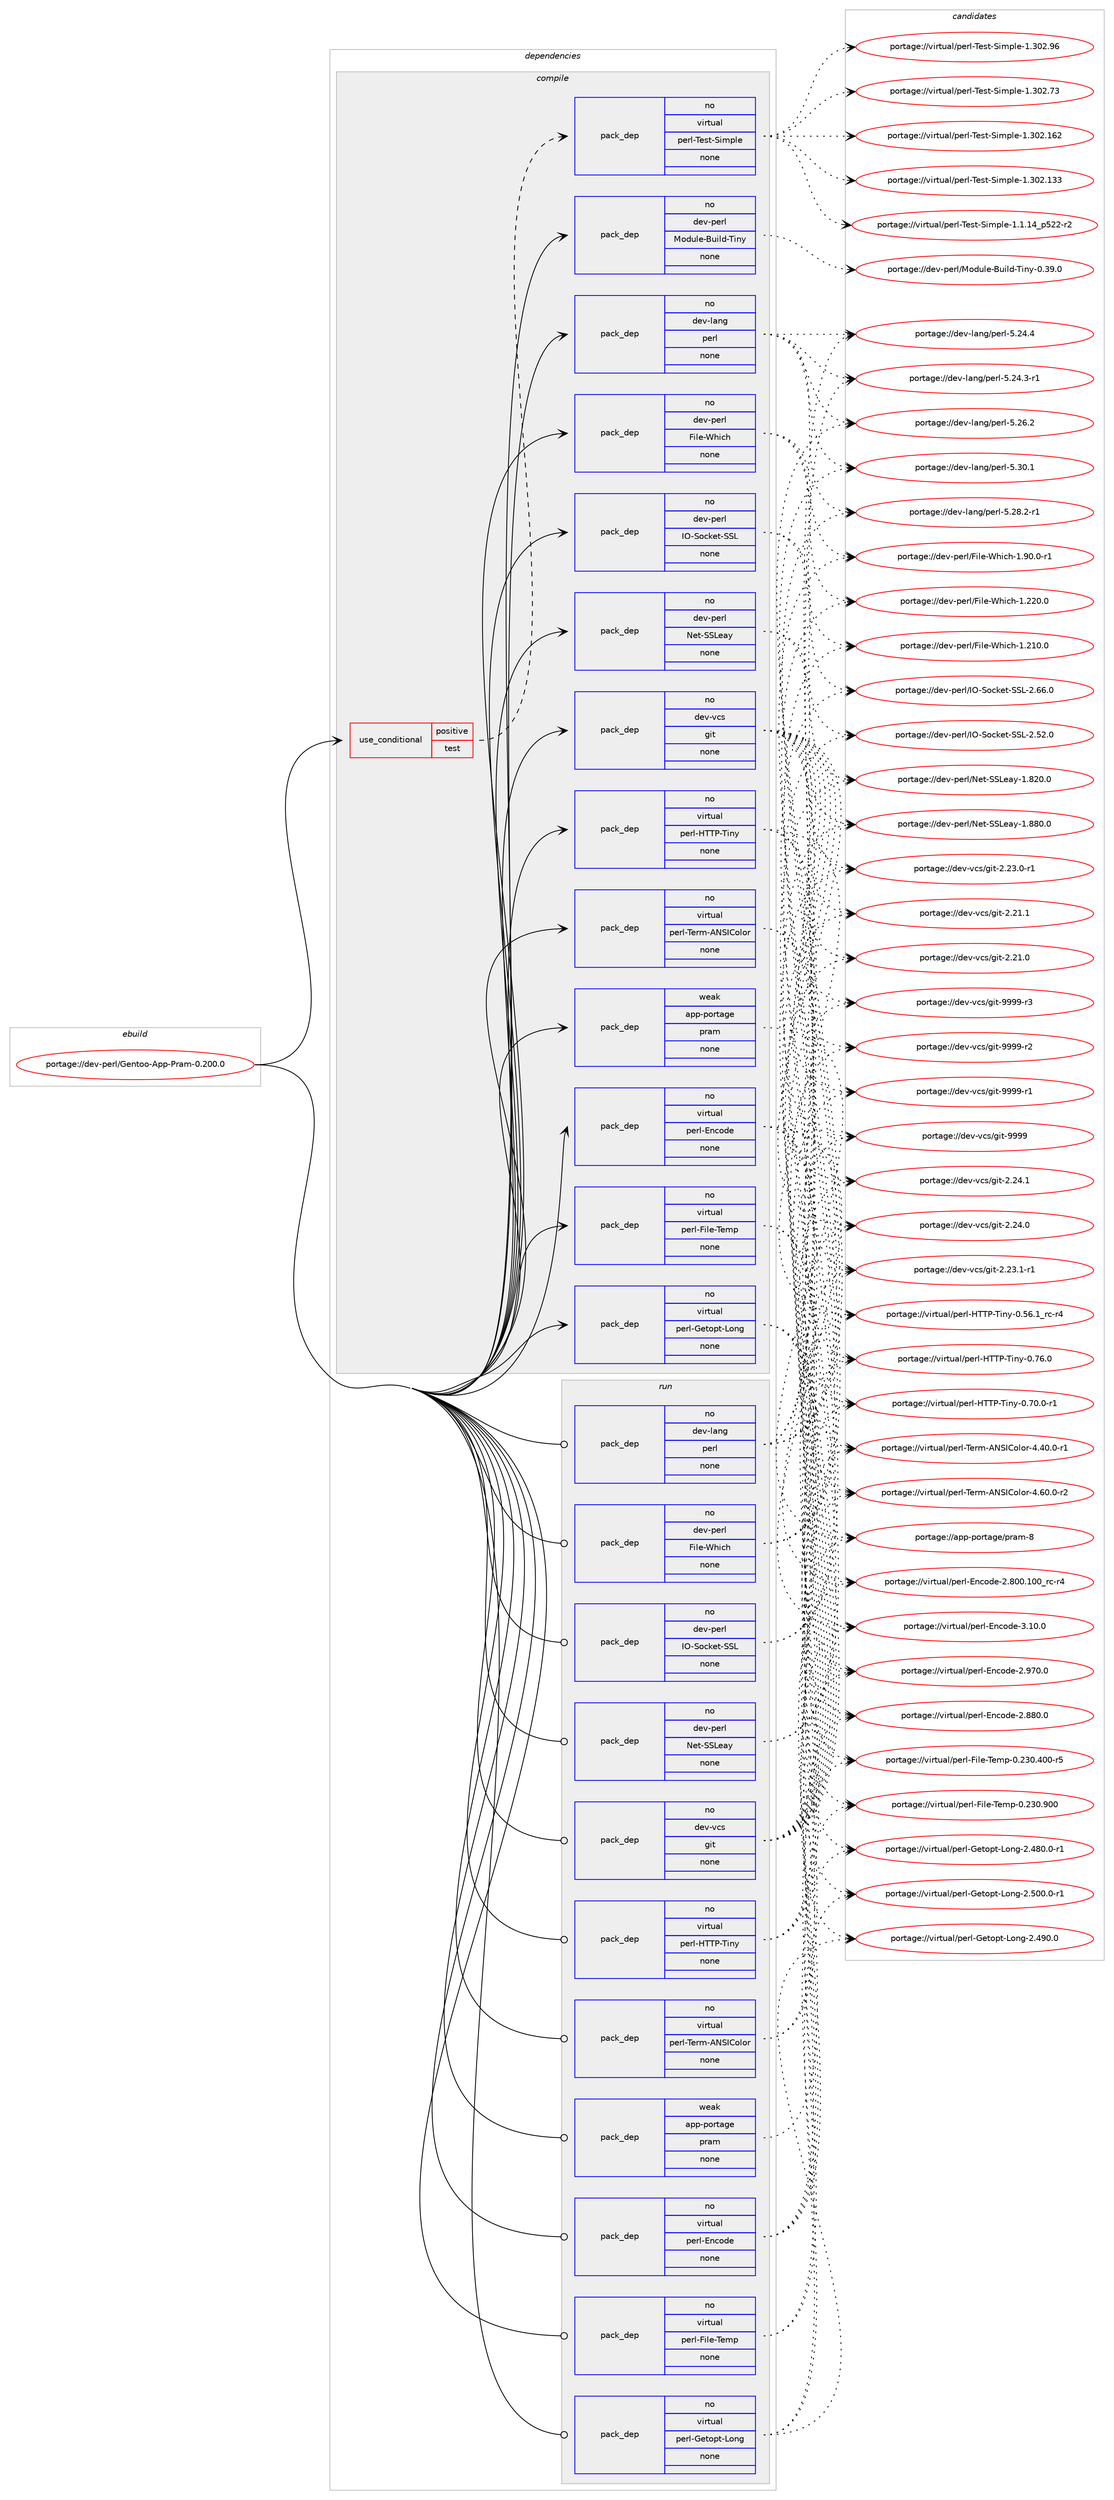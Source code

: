 digraph prolog {

# *************
# Graph options
# *************

newrank=true;
concentrate=true;
compound=true;
graph [rankdir=LR,fontname=Helvetica,fontsize=10,ranksep=1.5];#, ranksep=2.5, nodesep=0.2];
edge  [arrowhead=vee];
node  [fontname=Helvetica,fontsize=10];

# **********
# The ebuild
# **********

subgraph cluster_leftcol {
color=gray;
label=<<i>ebuild</i>>;
id [label="portage://dev-perl/Gentoo-App-Pram-0.200.0", color=red, width=4, href="../dev-perl/Gentoo-App-Pram-0.200.0.svg"];
}

# ****************
# The dependencies
# ****************

subgraph cluster_midcol {
color=gray;
label=<<i>dependencies</i>>;
subgraph cluster_compile {
fillcolor="#eeeeee";
style=filled;
label=<<i>compile</i>>;
subgraph cond122197 {
dependency493260 [label=<<TABLE BORDER="0" CELLBORDER="1" CELLSPACING="0" CELLPADDING="4"><TR><TD ROWSPAN="3" CELLPADDING="10">use_conditional</TD></TR><TR><TD>positive</TD></TR><TR><TD>test</TD></TR></TABLE>>, shape=none, color=red];
subgraph pack365977 {
dependency493261 [label=<<TABLE BORDER="0" CELLBORDER="1" CELLSPACING="0" CELLPADDING="4" WIDTH="220"><TR><TD ROWSPAN="6" CELLPADDING="30">pack_dep</TD></TR><TR><TD WIDTH="110">no</TD></TR><TR><TD>virtual</TD></TR><TR><TD>perl-Test-Simple</TD></TR><TR><TD>none</TD></TR><TR><TD></TD></TR></TABLE>>, shape=none, color=blue];
}
dependency493260:e -> dependency493261:w [weight=20,style="dashed",arrowhead="vee"];
}
id:e -> dependency493260:w [weight=20,style="solid",arrowhead="vee"];
subgraph pack365978 {
dependency493262 [label=<<TABLE BORDER="0" CELLBORDER="1" CELLSPACING="0" CELLPADDING="4" WIDTH="220"><TR><TD ROWSPAN="6" CELLPADDING="30">pack_dep</TD></TR><TR><TD WIDTH="110">no</TD></TR><TR><TD>dev-lang</TD></TR><TR><TD>perl</TD></TR><TR><TD>none</TD></TR><TR><TD></TD></TR></TABLE>>, shape=none, color=blue];
}
id:e -> dependency493262:w [weight=20,style="solid",arrowhead="vee"];
subgraph pack365979 {
dependency493263 [label=<<TABLE BORDER="0" CELLBORDER="1" CELLSPACING="0" CELLPADDING="4" WIDTH="220"><TR><TD ROWSPAN="6" CELLPADDING="30">pack_dep</TD></TR><TR><TD WIDTH="110">no</TD></TR><TR><TD>dev-perl</TD></TR><TR><TD>File-Which</TD></TR><TR><TD>none</TD></TR><TR><TD></TD></TR></TABLE>>, shape=none, color=blue];
}
id:e -> dependency493263:w [weight=20,style="solid",arrowhead="vee"];
subgraph pack365980 {
dependency493264 [label=<<TABLE BORDER="0" CELLBORDER="1" CELLSPACING="0" CELLPADDING="4" WIDTH="220"><TR><TD ROWSPAN="6" CELLPADDING="30">pack_dep</TD></TR><TR><TD WIDTH="110">no</TD></TR><TR><TD>dev-perl</TD></TR><TR><TD>IO-Socket-SSL</TD></TR><TR><TD>none</TD></TR><TR><TD></TD></TR></TABLE>>, shape=none, color=blue];
}
id:e -> dependency493264:w [weight=20,style="solid",arrowhead="vee"];
subgraph pack365981 {
dependency493265 [label=<<TABLE BORDER="0" CELLBORDER="1" CELLSPACING="0" CELLPADDING="4" WIDTH="220"><TR><TD ROWSPAN="6" CELLPADDING="30">pack_dep</TD></TR><TR><TD WIDTH="110">no</TD></TR><TR><TD>dev-perl</TD></TR><TR><TD>Module-Build-Tiny</TD></TR><TR><TD>none</TD></TR><TR><TD></TD></TR></TABLE>>, shape=none, color=blue];
}
id:e -> dependency493265:w [weight=20,style="solid",arrowhead="vee"];
subgraph pack365982 {
dependency493266 [label=<<TABLE BORDER="0" CELLBORDER="1" CELLSPACING="0" CELLPADDING="4" WIDTH="220"><TR><TD ROWSPAN="6" CELLPADDING="30">pack_dep</TD></TR><TR><TD WIDTH="110">no</TD></TR><TR><TD>dev-perl</TD></TR><TR><TD>Net-SSLeay</TD></TR><TR><TD>none</TD></TR><TR><TD></TD></TR></TABLE>>, shape=none, color=blue];
}
id:e -> dependency493266:w [weight=20,style="solid",arrowhead="vee"];
subgraph pack365983 {
dependency493267 [label=<<TABLE BORDER="0" CELLBORDER="1" CELLSPACING="0" CELLPADDING="4" WIDTH="220"><TR><TD ROWSPAN="6" CELLPADDING="30">pack_dep</TD></TR><TR><TD WIDTH="110">no</TD></TR><TR><TD>dev-vcs</TD></TR><TR><TD>git</TD></TR><TR><TD>none</TD></TR><TR><TD></TD></TR></TABLE>>, shape=none, color=blue];
}
id:e -> dependency493267:w [weight=20,style="solid",arrowhead="vee"];
subgraph pack365984 {
dependency493268 [label=<<TABLE BORDER="0" CELLBORDER="1" CELLSPACING="0" CELLPADDING="4" WIDTH="220"><TR><TD ROWSPAN="6" CELLPADDING="30">pack_dep</TD></TR><TR><TD WIDTH="110">no</TD></TR><TR><TD>virtual</TD></TR><TR><TD>perl-Encode</TD></TR><TR><TD>none</TD></TR><TR><TD></TD></TR></TABLE>>, shape=none, color=blue];
}
id:e -> dependency493268:w [weight=20,style="solid",arrowhead="vee"];
subgraph pack365985 {
dependency493269 [label=<<TABLE BORDER="0" CELLBORDER="1" CELLSPACING="0" CELLPADDING="4" WIDTH="220"><TR><TD ROWSPAN="6" CELLPADDING="30">pack_dep</TD></TR><TR><TD WIDTH="110">no</TD></TR><TR><TD>virtual</TD></TR><TR><TD>perl-File-Temp</TD></TR><TR><TD>none</TD></TR><TR><TD></TD></TR></TABLE>>, shape=none, color=blue];
}
id:e -> dependency493269:w [weight=20,style="solid",arrowhead="vee"];
subgraph pack365986 {
dependency493270 [label=<<TABLE BORDER="0" CELLBORDER="1" CELLSPACING="0" CELLPADDING="4" WIDTH="220"><TR><TD ROWSPAN="6" CELLPADDING="30">pack_dep</TD></TR><TR><TD WIDTH="110">no</TD></TR><TR><TD>virtual</TD></TR><TR><TD>perl-Getopt-Long</TD></TR><TR><TD>none</TD></TR><TR><TD></TD></TR></TABLE>>, shape=none, color=blue];
}
id:e -> dependency493270:w [weight=20,style="solid",arrowhead="vee"];
subgraph pack365987 {
dependency493271 [label=<<TABLE BORDER="0" CELLBORDER="1" CELLSPACING="0" CELLPADDING="4" WIDTH="220"><TR><TD ROWSPAN="6" CELLPADDING="30">pack_dep</TD></TR><TR><TD WIDTH="110">no</TD></TR><TR><TD>virtual</TD></TR><TR><TD>perl-HTTP-Tiny</TD></TR><TR><TD>none</TD></TR><TR><TD></TD></TR></TABLE>>, shape=none, color=blue];
}
id:e -> dependency493271:w [weight=20,style="solid",arrowhead="vee"];
subgraph pack365988 {
dependency493272 [label=<<TABLE BORDER="0" CELLBORDER="1" CELLSPACING="0" CELLPADDING="4" WIDTH="220"><TR><TD ROWSPAN="6" CELLPADDING="30">pack_dep</TD></TR><TR><TD WIDTH="110">no</TD></TR><TR><TD>virtual</TD></TR><TR><TD>perl-Term-ANSIColor</TD></TR><TR><TD>none</TD></TR><TR><TD></TD></TR></TABLE>>, shape=none, color=blue];
}
id:e -> dependency493272:w [weight=20,style="solid",arrowhead="vee"];
subgraph pack365989 {
dependency493273 [label=<<TABLE BORDER="0" CELLBORDER="1" CELLSPACING="0" CELLPADDING="4" WIDTH="220"><TR><TD ROWSPAN="6" CELLPADDING="30">pack_dep</TD></TR><TR><TD WIDTH="110">weak</TD></TR><TR><TD>app-portage</TD></TR><TR><TD>pram</TD></TR><TR><TD>none</TD></TR><TR><TD></TD></TR></TABLE>>, shape=none, color=blue];
}
id:e -> dependency493273:w [weight=20,style="solid",arrowhead="vee"];
}
subgraph cluster_compileandrun {
fillcolor="#eeeeee";
style=filled;
label=<<i>compile and run</i>>;
}
subgraph cluster_run {
fillcolor="#eeeeee";
style=filled;
label=<<i>run</i>>;
subgraph pack365990 {
dependency493274 [label=<<TABLE BORDER="0" CELLBORDER="1" CELLSPACING="0" CELLPADDING="4" WIDTH="220"><TR><TD ROWSPAN="6" CELLPADDING="30">pack_dep</TD></TR><TR><TD WIDTH="110">no</TD></TR><TR><TD>dev-lang</TD></TR><TR><TD>perl</TD></TR><TR><TD>none</TD></TR><TR><TD></TD></TR></TABLE>>, shape=none, color=blue];
}
id:e -> dependency493274:w [weight=20,style="solid",arrowhead="odot"];
subgraph pack365991 {
dependency493275 [label=<<TABLE BORDER="0" CELLBORDER="1" CELLSPACING="0" CELLPADDING="4" WIDTH="220"><TR><TD ROWSPAN="6" CELLPADDING="30">pack_dep</TD></TR><TR><TD WIDTH="110">no</TD></TR><TR><TD>dev-perl</TD></TR><TR><TD>File-Which</TD></TR><TR><TD>none</TD></TR><TR><TD></TD></TR></TABLE>>, shape=none, color=blue];
}
id:e -> dependency493275:w [weight=20,style="solid",arrowhead="odot"];
subgraph pack365992 {
dependency493276 [label=<<TABLE BORDER="0" CELLBORDER="1" CELLSPACING="0" CELLPADDING="4" WIDTH="220"><TR><TD ROWSPAN="6" CELLPADDING="30">pack_dep</TD></TR><TR><TD WIDTH="110">no</TD></TR><TR><TD>dev-perl</TD></TR><TR><TD>IO-Socket-SSL</TD></TR><TR><TD>none</TD></TR><TR><TD></TD></TR></TABLE>>, shape=none, color=blue];
}
id:e -> dependency493276:w [weight=20,style="solid",arrowhead="odot"];
subgraph pack365993 {
dependency493277 [label=<<TABLE BORDER="0" CELLBORDER="1" CELLSPACING="0" CELLPADDING="4" WIDTH="220"><TR><TD ROWSPAN="6" CELLPADDING="30">pack_dep</TD></TR><TR><TD WIDTH="110">no</TD></TR><TR><TD>dev-perl</TD></TR><TR><TD>Net-SSLeay</TD></TR><TR><TD>none</TD></TR><TR><TD></TD></TR></TABLE>>, shape=none, color=blue];
}
id:e -> dependency493277:w [weight=20,style="solid",arrowhead="odot"];
subgraph pack365994 {
dependency493278 [label=<<TABLE BORDER="0" CELLBORDER="1" CELLSPACING="0" CELLPADDING="4" WIDTH="220"><TR><TD ROWSPAN="6" CELLPADDING="30">pack_dep</TD></TR><TR><TD WIDTH="110">no</TD></TR><TR><TD>dev-vcs</TD></TR><TR><TD>git</TD></TR><TR><TD>none</TD></TR><TR><TD></TD></TR></TABLE>>, shape=none, color=blue];
}
id:e -> dependency493278:w [weight=20,style="solid",arrowhead="odot"];
subgraph pack365995 {
dependency493279 [label=<<TABLE BORDER="0" CELLBORDER="1" CELLSPACING="0" CELLPADDING="4" WIDTH="220"><TR><TD ROWSPAN="6" CELLPADDING="30">pack_dep</TD></TR><TR><TD WIDTH="110">no</TD></TR><TR><TD>virtual</TD></TR><TR><TD>perl-Encode</TD></TR><TR><TD>none</TD></TR><TR><TD></TD></TR></TABLE>>, shape=none, color=blue];
}
id:e -> dependency493279:w [weight=20,style="solid",arrowhead="odot"];
subgraph pack365996 {
dependency493280 [label=<<TABLE BORDER="0" CELLBORDER="1" CELLSPACING="0" CELLPADDING="4" WIDTH="220"><TR><TD ROWSPAN="6" CELLPADDING="30">pack_dep</TD></TR><TR><TD WIDTH="110">no</TD></TR><TR><TD>virtual</TD></TR><TR><TD>perl-File-Temp</TD></TR><TR><TD>none</TD></TR><TR><TD></TD></TR></TABLE>>, shape=none, color=blue];
}
id:e -> dependency493280:w [weight=20,style="solid",arrowhead="odot"];
subgraph pack365997 {
dependency493281 [label=<<TABLE BORDER="0" CELLBORDER="1" CELLSPACING="0" CELLPADDING="4" WIDTH="220"><TR><TD ROWSPAN="6" CELLPADDING="30">pack_dep</TD></TR><TR><TD WIDTH="110">no</TD></TR><TR><TD>virtual</TD></TR><TR><TD>perl-Getopt-Long</TD></TR><TR><TD>none</TD></TR><TR><TD></TD></TR></TABLE>>, shape=none, color=blue];
}
id:e -> dependency493281:w [weight=20,style="solid",arrowhead="odot"];
subgraph pack365998 {
dependency493282 [label=<<TABLE BORDER="0" CELLBORDER="1" CELLSPACING="0" CELLPADDING="4" WIDTH="220"><TR><TD ROWSPAN="6" CELLPADDING="30">pack_dep</TD></TR><TR><TD WIDTH="110">no</TD></TR><TR><TD>virtual</TD></TR><TR><TD>perl-HTTP-Tiny</TD></TR><TR><TD>none</TD></TR><TR><TD></TD></TR></TABLE>>, shape=none, color=blue];
}
id:e -> dependency493282:w [weight=20,style="solid",arrowhead="odot"];
subgraph pack365999 {
dependency493283 [label=<<TABLE BORDER="0" CELLBORDER="1" CELLSPACING="0" CELLPADDING="4" WIDTH="220"><TR><TD ROWSPAN="6" CELLPADDING="30">pack_dep</TD></TR><TR><TD WIDTH="110">no</TD></TR><TR><TD>virtual</TD></TR><TR><TD>perl-Term-ANSIColor</TD></TR><TR><TD>none</TD></TR><TR><TD></TD></TR></TABLE>>, shape=none, color=blue];
}
id:e -> dependency493283:w [weight=20,style="solid",arrowhead="odot"];
subgraph pack366000 {
dependency493284 [label=<<TABLE BORDER="0" CELLBORDER="1" CELLSPACING="0" CELLPADDING="4" WIDTH="220"><TR><TD ROWSPAN="6" CELLPADDING="30">pack_dep</TD></TR><TR><TD WIDTH="110">weak</TD></TR><TR><TD>app-portage</TD></TR><TR><TD>pram</TD></TR><TR><TD>none</TD></TR><TR><TD></TD></TR></TABLE>>, shape=none, color=blue];
}
id:e -> dependency493284:w [weight=20,style="solid",arrowhead="odot"];
}
}

# **************
# The candidates
# **************

subgraph cluster_choices {
rank=same;
color=gray;
label=<<i>candidates</i>>;

subgraph choice365977 {
color=black;
nodesep=1;
choice118105114116117971084711210111410845841011151164583105109112108101454946514850465754 [label="portage://virtual/perl-Test-Simple-1.302.96", color=red, width=4,href="../virtual/perl-Test-Simple-1.302.96.svg"];
choice118105114116117971084711210111410845841011151164583105109112108101454946514850465551 [label="portage://virtual/perl-Test-Simple-1.302.73", color=red, width=4,href="../virtual/perl-Test-Simple-1.302.73.svg"];
choice11810511411611797108471121011141084584101115116458310510911210810145494651485046495450 [label="portage://virtual/perl-Test-Simple-1.302.162", color=red, width=4,href="../virtual/perl-Test-Simple-1.302.162.svg"];
choice11810511411611797108471121011141084584101115116458310510911210810145494651485046495151 [label="portage://virtual/perl-Test-Simple-1.302.133", color=red, width=4,href="../virtual/perl-Test-Simple-1.302.133.svg"];
choice11810511411611797108471121011141084584101115116458310510911210810145494649464952951125350504511450 [label="portage://virtual/perl-Test-Simple-1.1.14_p522-r2", color=red, width=4,href="../virtual/perl-Test-Simple-1.1.14_p522-r2.svg"];
dependency493261:e -> choice118105114116117971084711210111410845841011151164583105109112108101454946514850465754:w [style=dotted,weight="100"];
dependency493261:e -> choice118105114116117971084711210111410845841011151164583105109112108101454946514850465551:w [style=dotted,weight="100"];
dependency493261:e -> choice11810511411611797108471121011141084584101115116458310510911210810145494651485046495450:w [style=dotted,weight="100"];
dependency493261:e -> choice11810511411611797108471121011141084584101115116458310510911210810145494651485046495151:w [style=dotted,weight="100"];
dependency493261:e -> choice11810511411611797108471121011141084584101115116458310510911210810145494649464952951125350504511450:w [style=dotted,weight="100"];
}
subgraph choice365978 {
color=black;
nodesep=1;
choice10010111845108971101034711210111410845534651484649 [label="portage://dev-lang/perl-5.30.1", color=red, width=4,href="../dev-lang/perl-5.30.1.svg"];
choice100101118451089711010347112101114108455346505646504511449 [label="portage://dev-lang/perl-5.28.2-r1", color=red, width=4,href="../dev-lang/perl-5.28.2-r1.svg"];
choice10010111845108971101034711210111410845534650544650 [label="portage://dev-lang/perl-5.26.2", color=red, width=4,href="../dev-lang/perl-5.26.2.svg"];
choice10010111845108971101034711210111410845534650524652 [label="portage://dev-lang/perl-5.24.4", color=red, width=4,href="../dev-lang/perl-5.24.4.svg"];
choice100101118451089711010347112101114108455346505246514511449 [label="portage://dev-lang/perl-5.24.3-r1", color=red, width=4,href="../dev-lang/perl-5.24.3-r1.svg"];
dependency493262:e -> choice10010111845108971101034711210111410845534651484649:w [style=dotted,weight="100"];
dependency493262:e -> choice100101118451089711010347112101114108455346505646504511449:w [style=dotted,weight="100"];
dependency493262:e -> choice10010111845108971101034711210111410845534650544650:w [style=dotted,weight="100"];
dependency493262:e -> choice10010111845108971101034711210111410845534650524652:w [style=dotted,weight="100"];
dependency493262:e -> choice100101118451089711010347112101114108455346505246514511449:w [style=dotted,weight="100"];
}
subgraph choice365979 {
color=black;
nodesep=1;
choice100101118451121011141084770105108101458710410599104454946574846484511449 [label="portage://dev-perl/File-Which-1.90.0-r1", color=red, width=4,href="../dev-perl/File-Which-1.90.0-r1.svg"];
choice1001011184511210111410847701051081014587104105991044549465050484648 [label="portage://dev-perl/File-Which-1.220.0", color=red, width=4,href="../dev-perl/File-Which-1.220.0.svg"];
choice1001011184511210111410847701051081014587104105991044549465049484648 [label="portage://dev-perl/File-Which-1.210.0", color=red, width=4,href="../dev-perl/File-Which-1.210.0.svg"];
dependency493263:e -> choice100101118451121011141084770105108101458710410599104454946574846484511449:w [style=dotted,weight="100"];
dependency493263:e -> choice1001011184511210111410847701051081014587104105991044549465050484648:w [style=dotted,weight="100"];
dependency493263:e -> choice1001011184511210111410847701051081014587104105991044549465049484648:w [style=dotted,weight="100"];
}
subgraph choice365980 {
color=black;
nodesep=1;
choice100101118451121011141084773794583111991071011164583837645504654544648 [label="portage://dev-perl/IO-Socket-SSL-2.66.0", color=red, width=4,href="../dev-perl/IO-Socket-SSL-2.66.0.svg"];
choice100101118451121011141084773794583111991071011164583837645504653504648 [label="portage://dev-perl/IO-Socket-SSL-2.52.0", color=red, width=4,href="../dev-perl/IO-Socket-SSL-2.52.0.svg"];
dependency493264:e -> choice100101118451121011141084773794583111991071011164583837645504654544648:w [style=dotted,weight="100"];
dependency493264:e -> choice100101118451121011141084773794583111991071011164583837645504653504648:w [style=dotted,weight="100"];
}
subgraph choice365981 {
color=black;
nodesep=1;
choice1001011184511210111410847771111001171081014566117105108100458410511012145484651574648 [label="portage://dev-perl/Module-Build-Tiny-0.39.0", color=red, width=4,href="../dev-perl/Module-Build-Tiny-0.39.0.svg"];
dependency493265:e -> choice1001011184511210111410847771111001171081014566117105108100458410511012145484651574648:w [style=dotted,weight="100"];
}
subgraph choice365982 {
color=black;
nodesep=1;
choice10010111845112101114108477810111645838376101971214549465656484648 [label="portage://dev-perl/Net-SSLeay-1.880.0", color=red, width=4,href="../dev-perl/Net-SSLeay-1.880.0.svg"];
choice10010111845112101114108477810111645838376101971214549465650484648 [label="portage://dev-perl/Net-SSLeay-1.820.0", color=red, width=4,href="../dev-perl/Net-SSLeay-1.820.0.svg"];
dependency493266:e -> choice10010111845112101114108477810111645838376101971214549465656484648:w [style=dotted,weight="100"];
dependency493266:e -> choice10010111845112101114108477810111645838376101971214549465650484648:w [style=dotted,weight="100"];
}
subgraph choice365983 {
color=black;
nodesep=1;
choice10010111845118991154710310511645575757574511451 [label="portage://dev-vcs/git-9999-r3", color=red, width=4,href="../dev-vcs/git-9999-r3.svg"];
choice10010111845118991154710310511645575757574511450 [label="portage://dev-vcs/git-9999-r2", color=red, width=4,href="../dev-vcs/git-9999-r2.svg"];
choice10010111845118991154710310511645575757574511449 [label="portage://dev-vcs/git-9999-r1", color=red, width=4,href="../dev-vcs/git-9999-r1.svg"];
choice1001011184511899115471031051164557575757 [label="portage://dev-vcs/git-9999", color=red, width=4,href="../dev-vcs/git-9999.svg"];
choice10010111845118991154710310511645504650524649 [label="portage://dev-vcs/git-2.24.1", color=red, width=4,href="../dev-vcs/git-2.24.1.svg"];
choice10010111845118991154710310511645504650524648 [label="portage://dev-vcs/git-2.24.0", color=red, width=4,href="../dev-vcs/git-2.24.0.svg"];
choice100101118451189911547103105116455046505146494511449 [label="portage://dev-vcs/git-2.23.1-r1", color=red, width=4,href="../dev-vcs/git-2.23.1-r1.svg"];
choice100101118451189911547103105116455046505146484511449 [label="portage://dev-vcs/git-2.23.0-r1", color=red, width=4,href="../dev-vcs/git-2.23.0-r1.svg"];
choice10010111845118991154710310511645504650494649 [label="portage://dev-vcs/git-2.21.1", color=red, width=4,href="../dev-vcs/git-2.21.1.svg"];
choice10010111845118991154710310511645504650494648 [label="portage://dev-vcs/git-2.21.0", color=red, width=4,href="../dev-vcs/git-2.21.0.svg"];
dependency493267:e -> choice10010111845118991154710310511645575757574511451:w [style=dotted,weight="100"];
dependency493267:e -> choice10010111845118991154710310511645575757574511450:w [style=dotted,weight="100"];
dependency493267:e -> choice10010111845118991154710310511645575757574511449:w [style=dotted,weight="100"];
dependency493267:e -> choice1001011184511899115471031051164557575757:w [style=dotted,weight="100"];
dependency493267:e -> choice10010111845118991154710310511645504650524649:w [style=dotted,weight="100"];
dependency493267:e -> choice10010111845118991154710310511645504650524648:w [style=dotted,weight="100"];
dependency493267:e -> choice100101118451189911547103105116455046505146494511449:w [style=dotted,weight="100"];
dependency493267:e -> choice100101118451189911547103105116455046505146484511449:w [style=dotted,weight="100"];
dependency493267:e -> choice10010111845118991154710310511645504650494649:w [style=dotted,weight="100"];
dependency493267:e -> choice10010111845118991154710310511645504650494648:w [style=dotted,weight="100"];
}
subgraph choice365984 {
color=black;
nodesep=1;
choice118105114116117971084711210111410845691109911110010145514649484648 [label="portage://virtual/perl-Encode-3.10.0", color=red, width=4,href="../virtual/perl-Encode-3.10.0.svg"];
choice11810511411611797108471121011141084569110991111001014550465755484648 [label="portage://virtual/perl-Encode-2.970.0", color=red, width=4,href="../virtual/perl-Encode-2.970.0.svg"];
choice11810511411611797108471121011141084569110991111001014550465656484648 [label="portage://virtual/perl-Encode-2.880.0", color=red, width=4,href="../virtual/perl-Encode-2.880.0.svg"];
choice11810511411611797108471121011141084569110991111001014550465648484649484895114994511452 [label="portage://virtual/perl-Encode-2.800.100_rc-r4", color=red, width=4,href="../virtual/perl-Encode-2.800.100_rc-r4.svg"];
dependency493268:e -> choice118105114116117971084711210111410845691109911110010145514649484648:w [style=dotted,weight="100"];
dependency493268:e -> choice11810511411611797108471121011141084569110991111001014550465755484648:w [style=dotted,weight="100"];
dependency493268:e -> choice11810511411611797108471121011141084569110991111001014550465656484648:w [style=dotted,weight="100"];
dependency493268:e -> choice11810511411611797108471121011141084569110991111001014550465648484649484895114994511452:w [style=dotted,weight="100"];
}
subgraph choice365985 {
color=black;
nodesep=1;
choice11810511411611797108471121011141084570105108101458410110911245484650514846574848 [label="portage://virtual/perl-File-Temp-0.230.900", color=red, width=4,href="../virtual/perl-File-Temp-0.230.900.svg"];
choice118105114116117971084711210111410845701051081014584101109112454846505148465248484511453 [label="portage://virtual/perl-File-Temp-0.230.400-r5", color=red, width=4,href="../virtual/perl-File-Temp-0.230.400-r5.svg"];
dependency493269:e -> choice11810511411611797108471121011141084570105108101458410110911245484650514846574848:w [style=dotted,weight="100"];
dependency493269:e -> choice118105114116117971084711210111410845701051081014584101109112454846505148465248484511453:w [style=dotted,weight="100"];
}
subgraph choice365986 {
color=black;
nodesep=1;
choice11810511411611797108471121011141084571101116111112116457611111010345504653484846484511449 [label="portage://virtual/perl-Getopt-Long-2.500.0-r1", color=red, width=4,href="../virtual/perl-Getopt-Long-2.500.0-r1.svg"];
choice1181051141161179710847112101114108457110111611111211645761111101034550465257484648 [label="portage://virtual/perl-Getopt-Long-2.490.0", color=red, width=4,href="../virtual/perl-Getopt-Long-2.490.0.svg"];
choice11810511411611797108471121011141084571101116111112116457611111010345504652564846484511449 [label="portage://virtual/perl-Getopt-Long-2.480.0-r1", color=red, width=4,href="../virtual/perl-Getopt-Long-2.480.0-r1.svg"];
dependency493270:e -> choice11810511411611797108471121011141084571101116111112116457611111010345504653484846484511449:w [style=dotted,weight="100"];
dependency493270:e -> choice1181051141161179710847112101114108457110111611111211645761111101034550465257484648:w [style=dotted,weight="100"];
dependency493270:e -> choice11810511411611797108471121011141084571101116111112116457611111010345504652564846484511449:w [style=dotted,weight="100"];
}
subgraph choice365987 {
color=black;
nodesep=1;
choice11810511411611797108471121011141084572848480458410511012145484655544648 [label="portage://virtual/perl-HTTP-Tiny-0.76.0", color=red, width=4,href="../virtual/perl-HTTP-Tiny-0.76.0.svg"];
choice118105114116117971084711210111410845728484804584105110121454846554846484511449 [label="portage://virtual/perl-HTTP-Tiny-0.70.0-r1", color=red, width=4,href="../virtual/perl-HTTP-Tiny-0.70.0-r1.svg"];
choice1181051141161179710847112101114108457284848045841051101214548465354464995114994511452 [label="portage://virtual/perl-HTTP-Tiny-0.56.1_rc-r4", color=red, width=4,href="../virtual/perl-HTTP-Tiny-0.56.1_rc-r4.svg"];
dependency493271:e -> choice11810511411611797108471121011141084572848480458410511012145484655544648:w [style=dotted,weight="100"];
dependency493271:e -> choice118105114116117971084711210111410845728484804584105110121454846554846484511449:w [style=dotted,weight="100"];
dependency493271:e -> choice1181051141161179710847112101114108457284848045841051101214548465354464995114994511452:w [style=dotted,weight="100"];
}
subgraph choice365988 {
color=black;
nodesep=1;
choice11810511411611797108471121011141084584101114109456578837367111108111114455246544846484511450 [label="portage://virtual/perl-Term-ANSIColor-4.60.0-r2", color=red, width=4,href="../virtual/perl-Term-ANSIColor-4.60.0-r2.svg"];
choice11810511411611797108471121011141084584101114109456578837367111108111114455246524846484511449 [label="portage://virtual/perl-Term-ANSIColor-4.40.0-r1", color=red, width=4,href="../virtual/perl-Term-ANSIColor-4.40.0-r1.svg"];
dependency493272:e -> choice11810511411611797108471121011141084584101114109456578837367111108111114455246544846484511450:w [style=dotted,weight="100"];
dependency493272:e -> choice11810511411611797108471121011141084584101114109456578837367111108111114455246524846484511449:w [style=dotted,weight="100"];
}
subgraph choice365989 {
color=black;
nodesep=1;
choice97112112451121111141169710310147112114971094556 [label="portage://app-portage/pram-8", color=red, width=4,href="../app-portage/pram-8.svg"];
dependency493273:e -> choice97112112451121111141169710310147112114971094556:w [style=dotted,weight="100"];
}
subgraph choice365990 {
color=black;
nodesep=1;
choice10010111845108971101034711210111410845534651484649 [label="portage://dev-lang/perl-5.30.1", color=red, width=4,href="../dev-lang/perl-5.30.1.svg"];
choice100101118451089711010347112101114108455346505646504511449 [label="portage://dev-lang/perl-5.28.2-r1", color=red, width=4,href="../dev-lang/perl-5.28.2-r1.svg"];
choice10010111845108971101034711210111410845534650544650 [label="portage://dev-lang/perl-5.26.2", color=red, width=4,href="../dev-lang/perl-5.26.2.svg"];
choice10010111845108971101034711210111410845534650524652 [label="portage://dev-lang/perl-5.24.4", color=red, width=4,href="../dev-lang/perl-5.24.4.svg"];
choice100101118451089711010347112101114108455346505246514511449 [label="portage://dev-lang/perl-5.24.3-r1", color=red, width=4,href="../dev-lang/perl-5.24.3-r1.svg"];
dependency493274:e -> choice10010111845108971101034711210111410845534651484649:w [style=dotted,weight="100"];
dependency493274:e -> choice100101118451089711010347112101114108455346505646504511449:w [style=dotted,weight="100"];
dependency493274:e -> choice10010111845108971101034711210111410845534650544650:w [style=dotted,weight="100"];
dependency493274:e -> choice10010111845108971101034711210111410845534650524652:w [style=dotted,weight="100"];
dependency493274:e -> choice100101118451089711010347112101114108455346505246514511449:w [style=dotted,weight="100"];
}
subgraph choice365991 {
color=black;
nodesep=1;
choice100101118451121011141084770105108101458710410599104454946574846484511449 [label="portage://dev-perl/File-Which-1.90.0-r1", color=red, width=4,href="../dev-perl/File-Which-1.90.0-r1.svg"];
choice1001011184511210111410847701051081014587104105991044549465050484648 [label="portage://dev-perl/File-Which-1.220.0", color=red, width=4,href="../dev-perl/File-Which-1.220.0.svg"];
choice1001011184511210111410847701051081014587104105991044549465049484648 [label="portage://dev-perl/File-Which-1.210.0", color=red, width=4,href="../dev-perl/File-Which-1.210.0.svg"];
dependency493275:e -> choice100101118451121011141084770105108101458710410599104454946574846484511449:w [style=dotted,weight="100"];
dependency493275:e -> choice1001011184511210111410847701051081014587104105991044549465050484648:w [style=dotted,weight="100"];
dependency493275:e -> choice1001011184511210111410847701051081014587104105991044549465049484648:w [style=dotted,weight="100"];
}
subgraph choice365992 {
color=black;
nodesep=1;
choice100101118451121011141084773794583111991071011164583837645504654544648 [label="portage://dev-perl/IO-Socket-SSL-2.66.0", color=red, width=4,href="../dev-perl/IO-Socket-SSL-2.66.0.svg"];
choice100101118451121011141084773794583111991071011164583837645504653504648 [label="portage://dev-perl/IO-Socket-SSL-2.52.0", color=red, width=4,href="../dev-perl/IO-Socket-SSL-2.52.0.svg"];
dependency493276:e -> choice100101118451121011141084773794583111991071011164583837645504654544648:w [style=dotted,weight="100"];
dependency493276:e -> choice100101118451121011141084773794583111991071011164583837645504653504648:w [style=dotted,weight="100"];
}
subgraph choice365993 {
color=black;
nodesep=1;
choice10010111845112101114108477810111645838376101971214549465656484648 [label="portage://dev-perl/Net-SSLeay-1.880.0", color=red, width=4,href="../dev-perl/Net-SSLeay-1.880.0.svg"];
choice10010111845112101114108477810111645838376101971214549465650484648 [label="portage://dev-perl/Net-SSLeay-1.820.0", color=red, width=4,href="../dev-perl/Net-SSLeay-1.820.0.svg"];
dependency493277:e -> choice10010111845112101114108477810111645838376101971214549465656484648:w [style=dotted,weight="100"];
dependency493277:e -> choice10010111845112101114108477810111645838376101971214549465650484648:w [style=dotted,weight="100"];
}
subgraph choice365994 {
color=black;
nodesep=1;
choice10010111845118991154710310511645575757574511451 [label="portage://dev-vcs/git-9999-r3", color=red, width=4,href="../dev-vcs/git-9999-r3.svg"];
choice10010111845118991154710310511645575757574511450 [label="portage://dev-vcs/git-9999-r2", color=red, width=4,href="../dev-vcs/git-9999-r2.svg"];
choice10010111845118991154710310511645575757574511449 [label="portage://dev-vcs/git-9999-r1", color=red, width=4,href="../dev-vcs/git-9999-r1.svg"];
choice1001011184511899115471031051164557575757 [label="portage://dev-vcs/git-9999", color=red, width=4,href="../dev-vcs/git-9999.svg"];
choice10010111845118991154710310511645504650524649 [label="portage://dev-vcs/git-2.24.1", color=red, width=4,href="../dev-vcs/git-2.24.1.svg"];
choice10010111845118991154710310511645504650524648 [label="portage://dev-vcs/git-2.24.0", color=red, width=4,href="../dev-vcs/git-2.24.0.svg"];
choice100101118451189911547103105116455046505146494511449 [label="portage://dev-vcs/git-2.23.1-r1", color=red, width=4,href="../dev-vcs/git-2.23.1-r1.svg"];
choice100101118451189911547103105116455046505146484511449 [label="portage://dev-vcs/git-2.23.0-r1", color=red, width=4,href="../dev-vcs/git-2.23.0-r1.svg"];
choice10010111845118991154710310511645504650494649 [label="portage://dev-vcs/git-2.21.1", color=red, width=4,href="../dev-vcs/git-2.21.1.svg"];
choice10010111845118991154710310511645504650494648 [label="portage://dev-vcs/git-2.21.0", color=red, width=4,href="../dev-vcs/git-2.21.0.svg"];
dependency493278:e -> choice10010111845118991154710310511645575757574511451:w [style=dotted,weight="100"];
dependency493278:e -> choice10010111845118991154710310511645575757574511450:w [style=dotted,weight="100"];
dependency493278:e -> choice10010111845118991154710310511645575757574511449:w [style=dotted,weight="100"];
dependency493278:e -> choice1001011184511899115471031051164557575757:w [style=dotted,weight="100"];
dependency493278:e -> choice10010111845118991154710310511645504650524649:w [style=dotted,weight="100"];
dependency493278:e -> choice10010111845118991154710310511645504650524648:w [style=dotted,weight="100"];
dependency493278:e -> choice100101118451189911547103105116455046505146494511449:w [style=dotted,weight="100"];
dependency493278:e -> choice100101118451189911547103105116455046505146484511449:w [style=dotted,weight="100"];
dependency493278:e -> choice10010111845118991154710310511645504650494649:w [style=dotted,weight="100"];
dependency493278:e -> choice10010111845118991154710310511645504650494648:w [style=dotted,weight="100"];
}
subgraph choice365995 {
color=black;
nodesep=1;
choice118105114116117971084711210111410845691109911110010145514649484648 [label="portage://virtual/perl-Encode-3.10.0", color=red, width=4,href="../virtual/perl-Encode-3.10.0.svg"];
choice11810511411611797108471121011141084569110991111001014550465755484648 [label="portage://virtual/perl-Encode-2.970.0", color=red, width=4,href="../virtual/perl-Encode-2.970.0.svg"];
choice11810511411611797108471121011141084569110991111001014550465656484648 [label="portage://virtual/perl-Encode-2.880.0", color=red, width=4,href="../virtual/perl-Encode-2.880.0.svg"];
choice11810511411611797108471121011141084569110991111001014550465648484649484895114994511452 [label="portage://virtual/perl-Encode-2.800.100_rc-r4", color=red, width=4,href="../virtual/perl-Encode-2.800.100_rc-r4.svg"];
dependency493279:e -> choice118105114116117971084711210111410845691109911110010145514649484648:w [style=dotted,weight="100"];
dependency493279:e -> choice11810511411611797108471121011141084569110991111001014550465755484648:w [style=dotted,weight="100"];
dependency493279:e -> choice11810511411611797108471121011141084569110991111001014550465656484648:w [style=dotted,weight="100"];
dependency493279:e -> choice11810511411611797108471121011141084569110991111001014550465648484649484895114994511452:w [style=dotted,weight="100"];
}
subgraph choice365996 {
color=black;
nodesep=1;
choice11810511411611797108471121011141084570105108101458410110911245484650514846574848 [label="portage://virtual/perl-File-Temp-0.230.900", color=red, width=4,href="../virtual/perl-File-Temp-0.230.900.svg"];
choice118105114116117971084711210111410845701051081014584101109112454846505148465248484511453 [label="portage://virtual/perl-File-Temp-0.230.400-r5", color=red, width=4,href="../virtual/perl-File-Temp-0.230.400-r5.svg"];
dependency493280:e -> choice11810511411611797108471121011141084570105108101458410110911245484650514846574848:w [style=dotted,weight="100"];
dependency493280:e -> choice118105114116117971084711210111410845701051081014584101109112454846505148465248484511453:w [style=dotted,weight="100"];
}
subgraph choice365997 {
color=black;
nodesep=1;
choice11810511411611797108471121011141084571101116111112116457611111010345504653484846484511449 [label="portage://virtual/perl-Getopt-Long-2.500.0-r1", color=red, width=4,href="../virtual/perl-Getopt-Long-2.500.0-r1.svg"];
choice1181051141161179710847112101114108457110111611111211645761111101034550465257484648 [label="portage://virtual/perl-Getopt-Long-2.490.0", color=red, width=4,href="../virtual/perl-Getopt-Long-2.490.0.svg"];
choice11810511411611797108471121011141084571101116111112116457611111010345504652564846484511449 [label="portage://virtual/perl-Getopt-Long-2.480.0-r1", color=red, width=4,href="../virtual/perl-Getopt-Long-2.480.0-r1.svg"];
dependency493281:e -> choice11810511411611797108471121011141084571101116111112116457611111010345504653484846484511449:w [style=dotted,weight="100"];
dependency493281:e -> choice1181051141161179710847112101114108457110111611111211645761111101034550465257484648:w [style=dotted,weight="100"];
dependency493281:e -> choice11810511411611797108471121011141084571101116111112116457611111010345504652564846484511449:w [style=dotted,weight="100"];
}
subgraph choice365998 {
color=black;
nodesep=1;
choice11810511411611797108471121011141084572848480458410511012145484655544648 [label="portage://virtual/perl-HTTP-Tiny-0.76.0", color=red, width=4,href="../virtual/perl-HTTP-Tiny-0.76.0.svg"];
choice118105114116117971084711210111410845728484804584105110121454846554846484511449 [label="portage://virtual/perl-HTTP-Tiny-0.70.0-r1", color=red, width=4,href="../virtual/perl-HTTP-Tiny-0.70.0-r1.svg"];
choice1181051141161179710847112101114108457284848045841051101214548465354464995114994511452 [label="portage://virtual/perl-HTTP-Tiny-0.56.1_rc-r4", color=red, width=4,href="../virtual/perl-HTTP-Tiny-0.56.1_rc-r4.svg"];
dependency493282:e -> choice11810511411611797108471121011141084572848480458410511012145484655544648:w [style=dotted,weight="100"];
dependency493282:e -> choice118105114116117971084711210111410845728484804584105110121454846554846484511449:w [style=dotted,weight="100"];
dependency493282:e -> choice1181051141161179710847112101114108457284848045841051101214548465354464995114994511452:w [style=dotted,weight="100"];
}
subgraph choice365999 {
color=black;
nodesep=1;
choice11810511411611797108471121011141084584101114109456578837367111108111114455246544846484511450 [label="portage://virtual/perl-Term-ANSIColor-4.60.0-r2", color=red, width=4,href="../virtual/perl-Term-ANSIColor-4.60.0-r2.svg"];
choice11810511411611797108471121011141084584101114109456578837367111108111114455246524846484511449 [label="portage://virtual/perl-Term-ANSIColor-4.40.0-r1", color=red, width=4,href="../virtual/perl-Term-ANSIColor-4.40.0-r1.svg"];
dependency493283:e -> choice11810511411611797108471121011141084584101114109456578837367111108111114455246544846484511450:w [style=dotted,weight="100"];
dependency493283:e -> choice11810511411611797108471121011141084584101114109456578837367111108111114455246524846484511449:w [style=dotted,weight="100"];
}
subgraph choice366000 {
color=black;
nodesep=1;
choice97112112451121111141169710310147112114971094556 [label="portage://app-portage/pram-8", color=red, width=4,href="../app-portage/pram-8.svg"];
dependency493284:e -> choice97112112451121111141169710310147112114971094556:w [style=dotted,weight="100"];
}
}

}
